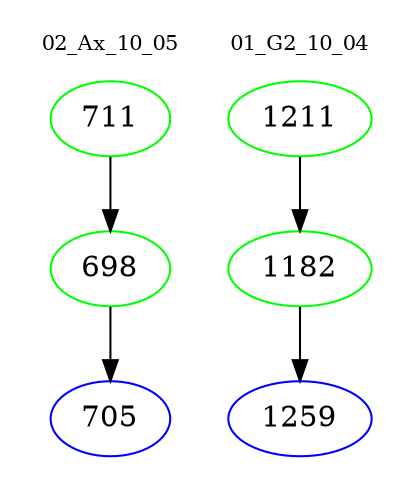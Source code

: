 digraph{
subgraph cluster_0 {
color = white
label = "02_Ax_10_05";
fontsize=10;
T0_711 [label="711", color="green"]
T0_711 -> T0_698 [color="black"]
T0_698 [label="698", color="green"]
T0_698 -> T0_705 [color="black"]
T0_705 [label="705", color="blue"]
}
subgraph cluster_1 {
color = white
label = "01_G2_10_04";
fontsize=10;
T1_1211 [label="1211", color="green"]
T1_1211 -> T1_1182 [color="black"]
T1_1182 [label="1182", color="green"]
T1_1182 -> T1_1259 [color="black"]
T1_1259 [label="1259", color="blue"]
}
}
